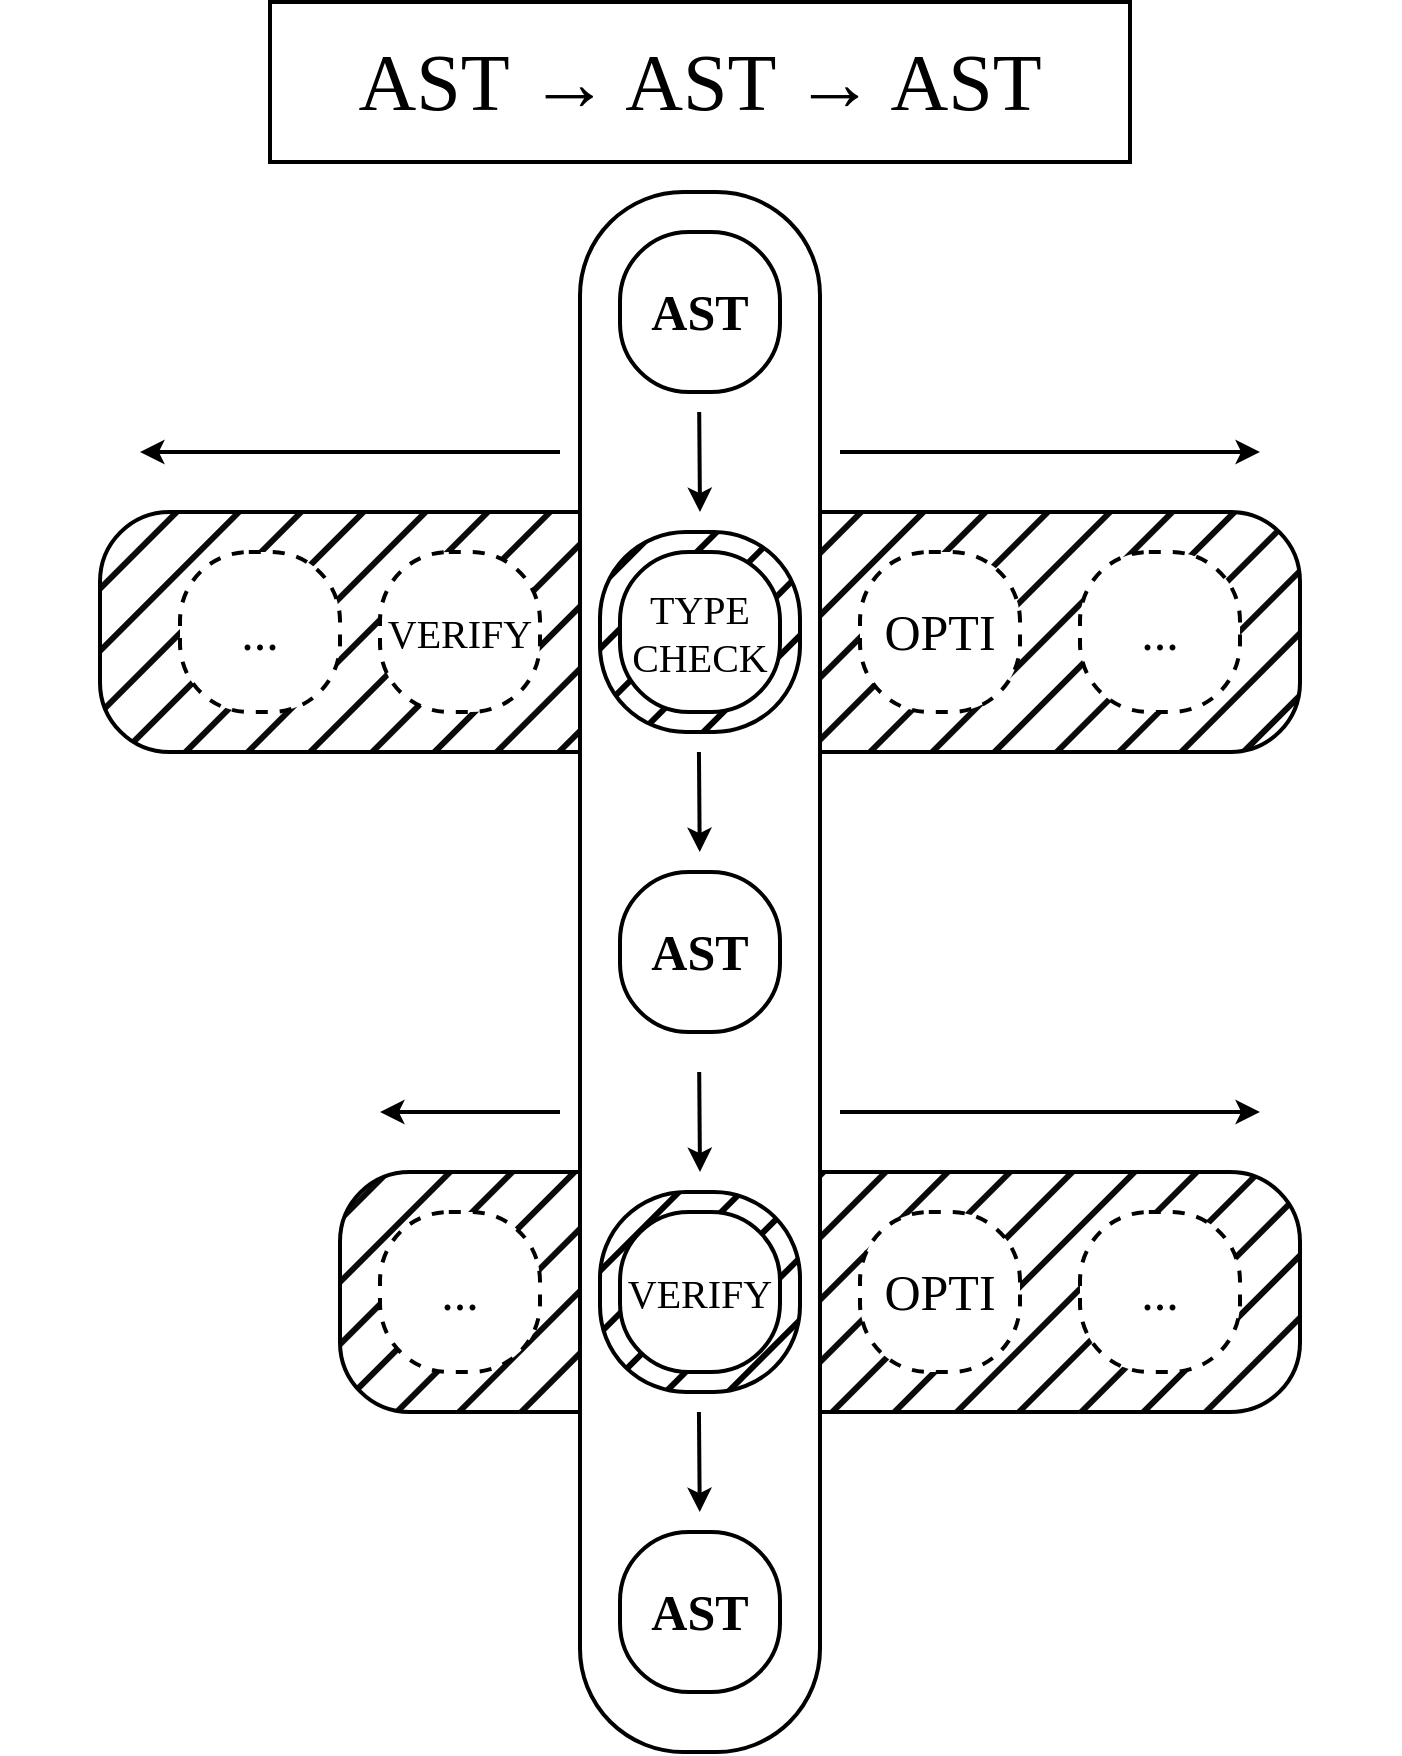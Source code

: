 <mxfile version="20.3.0" type="device"><diagram id="OL9gNWEDaynX6WzCiAtc" name="Page-1"><mxGraphModel dx="1150" dy="1248" grid="1" gridSize="10" guides="1" tooltips="1" connect="1" arrows="1" fold="1" page="1" pageScale="1" pageWidth="827" pageHeight="1169" math="0" shadow="0"><root><mxCell id="0"/><mxCell id="1" parent="0"/><mxCell id="7xXu4-sdQAxt8LPvcEpA-144" value="&lt;font face=&quot;CMU Typewriter Text&quot;&gt;&lt;br&gt;&lt;/font&gt;" style="rounded=1;whiteSpace=wrap;html=1;arcSize=29;fontSize=25;fontStyle=0;strokeWidth=2;spacing=0;spacingBottom=0;fillStyle=hatch;fillColor=#0A0A0A;" vertex="1" parent="1"><mxGeometry x="1180" y="1590" width="480" height="120" as="geometry"/></mxCell><mxCell id="7xXu4-sdQAxt8LPvcEpA-103" value="&lt;font face=&quot;CMU Typewriter Text&quot;&gt;&lt;br&gt;&lt;/font&gt;" style="rounded=1;whiteSpace=wrap;html=1;arcSize=29;fontSize=25;fontStyle=0;strokeWidth=2;spacing=0;spacingBottom=0;fillStyle=hatch;fillColor=#0A0A0A;" vertex="1" parent="1"><mxGeometry x="1060" y="1260" width="600" height="120" as="geometry"/></mxCell><mxCell id="7xXu4-sdQAxt8LPvcEpA-104" value="&lt;font face=&quot;CMU Typewriter Text&quot;&gt;OPTI&lt;br&gt;&lt;/font&gt;" style="rounded=1;whiteSpace=wrap;html=1;arcSize=43;fontSize=25;fontStyle=0;strokeWidth=2;spacing=0;spacingBottom=0;dashed=1;" vertex="1" parent="1"><mxGeometry x="1440" y="1280" width="80" height="80" as="geometry"/></mxCell><mxCell id="7xXu4-sdQAxt8LPvcEpA-105" value="&lt;font face=&quot;CMU Typewriter Text&quot; style=&quot;font-size: 20px;&quot;&gt;VERIFY&lt;br style=&quot;font-size: 20px;&quot;&gt;&lt;/font&gt;" style="rounded=1;whiteSpace=wrap;html=1;arcSize=43;fontSize=20;fontStyle=0;strokeWidth=2;spacing=0;spacingBottom=0;dashed=1;" vertex="1" parent="1"><mxGeometry x="1200" y="1280" width="80" height="80" as="geometry"/></mxCell><mxCell id="7xXu4-sdQAxt8LPvcEpA-108" value="&lt;font face=&quot;CMU Typewriter Text&quot;&gt;PY&lt;br&gt;&lt;/font&gt;" style="rounded=1;whiteSpace=wrap;html=1;arcSize=43;fontSize=25;fontStyle=0;strokeWidth=2;spacing=0;spacingBottom=0;perimeterSpacing=0;sketch=0;glass=0;" vertex="1" parent="1"><mxGeometry x="1320" y="1280" width="80" height="80" as="geometry"/></mxCell><mxCell id="7xXu4-sdQAxt8LPvcEpA-109" value="" style="endArrow=classic;html=1;rounded=0;strokeWidth=2;fontFamily=CMU Serif;fontSize=14;" edge="1" parent="1"><mxGeometry width="50" height="50" relative="1" as="geometry"><mxPoint x="1430" y="1230" as="sourcePoint"/><mxPoint x="1640" y="1230" as="targetPoint"/></mxGeometry></mxCell><mxCell id="7xXu4-sdQAxt8LPvcEpA-111" value="&lt;font face=&quot;CMU Typewriter Text&quot;&gt;&lt;br&gt;&lt;/font&gt;" style="rounded=1;whiteSpace=wrap;html=1;arcSize=43;fontSize=25;fontStyle=0;strokeWidth=2;spacing=0;spacingBottom=0;" vertex="1" parent="1"><mxGeometry x="1300" y="1100" width="120" height="780" as="geometry"/></mxCell><mxCell id="7xXu4-sdQAxt8LPvcEpA-110" value="" style="endArrow=classic;html=1;rounded=0;strokeWidth=2;fontFamily=CMU Serif;fontSize=14;" edge="1" parent="1"><mxGeometry width="50" height="50" relative="1" as="geometry"><mxPoint x="1290" y="1230" as="sourcePoint"/><mxPoint x="1080" y="1230" as="targetPoint"/></mxGeometry></mxCell><mxCell id="7xXu4-sdQAxt8LPvcEpA-112" value="&lt;font face=&quot;CMU Typewriter Text&quot;&gt;AST&lt;br&gt;&lt;/font&gt;" style="rounded=1;whiteSpace=wrap;html=1;arcSize=43;fontSize=25;fontStyle=1;strokeWidth=2;spacing=0;spacingBottom=0;" vertex="1" parent="1"><mxGeometry x="1320" y="1120" width="80" height="80" as="geometry"/></mxCell><mxCell id="7xXu4-sdQAxt8LPvcEpA-113" value="&lt;font face=&quot;CMU Typewriter Text&quot;&gt;PY&lt;br&gt;&lt;/font&gt;" style="rounded=1;whiteSpace=wrap;html=1;arcSize=43;fontSize=25;fontStyle=0;strokeWidth=2;spacing=0;spacingBottom=0;fillStyle=hatch;fillColor=#000000;" vertex="1" parent="1"><mxGeometry x="1310" y="1270" width="100" height="100" as="geometry"/></mxCell><mxCell id="7xXu4-sdQAxt8LPvcEpA-114" value="&lt;font face=&quot;CMU Typewriter Text&quot;&gt;AST&lt;br&gt;&lt;/font&gt;" style="rounded=1;whiteSpace=wrap;html=1;arcSize=43;fontSize=25;fontStyle=1;strokeWidth=2;spacing=0;spacingBottom=0;" vertex="1" parent="1"><mxGeometry x="1320" y="1440" width="80" height="80" as="geometry"/></mxCell><mxCell id="7xXu4-sdQAxt8LPvcEpA-115" value="&lt;font face=&quot;CMU Typewriter Text&quot; style=&quot;font-size: 20px;&quot;&gt;TYPE&lt;br style=&quot;font-size: 20px;&quot;&gt;CHECK&lt;br style=&quot;font-size: 20px;&quot;&gt;&lt;/font&gt;" style="rounded=1;whiteSpace=wrap;html=1;arcSize=43;fontSize=20;fontStyle=0;strokeWidth=2;spacing=0;spacingBottom=0;" vertex="1" parent="1"><mxGeometry x="1320" y="1280" width="80" height="80" as="geometry"/></mxCell><mxCell id="7xXu4-sdQAxt8LPvcEpA-116" value="" style="endArrow=classic;html=1;rounded=0;strokeWidth=2;fontFamily=CMU Serif;fontSize=14;" edge="1" parent="1"><mxGeometry width="50" height="50" relative="1" as="geometry"><mxPoint x="1359.6" y="1210" as="sourcePoint"/><mxPoint x="1360" y="1260" as="targetPoint"/></mxGeometry></mxCell><mxCell id="7xXu4-sdQAxt8LPvcEpA-117" value="" style="endArrow=classic;html=1;rounded=0;strokeWidth=2;fontFamily=CMU Serif;fontSize=14;" edge="1" parent="1"><mxGeometry width="50" height="50" relative="1" as="geometry"><mxPoint x="1359.47" y="1380" as="sourcePoint"/><mxPoint x="1359.87" y="1430" as="targetPoint"/></mxGeometry></mxCell><mxCell id="7xXu4-sdQAxt8LPvcEpA-118" value="&lt;font face=&quot;CMU Typewriter Text&quot;&gt;...&lt;br&gt;&lt;/font&gt;" style="rounded=1;whiteSpace=wrap;html=1;arcSize=43;fontSize=25;fontStyle=0;strokeWidth=2;spacing=0;spacingBottom=0;dashed=1;verticalAlign=middle;" vertex="1" parent="1"><mxGeometry x="1100" y="1280" width="80" height="80" as="geometry"/></mxCell><mxCell id="7xXu4-sdQAxt8LPvcEpA-119" value="&lt;font face=&quot;CMU Typewriter Text&quot;&gt;...&lt;br&gt;&lt;/font&gt;" style="rounded=1;whiteSpace=wrap;html=1;arcSize=43;fontSize=25;fontStyle=0;strokeWidth=2;spacing=0;spacingBottom=0;dashed=1;" vertex="1" parent="1"><mxGeometry x="1550" y="1280" width="80" height="80" as="geometry"/></mxCell><mxCell id="7xXu4-sdQAxt8LPvcEpA-139" value="AST&amp;nbsp;→ AST → AST" style="text;html=1;strokeColor=none;fillColor=none;align=center;verticalAlign=middle;whiteSpace=wrap;rounded=0;glass=0;sketch=0;fillStyle=hatch;strokeWidth=2;fontFamily=CMU Serif;fontSize=40;fontStyle=0" vertex="1" parent="1"><mxGeometry x="1010" y="1030" width="700" height="30" as="geometry"/></mxCell><mxCell id="7xXu4-sdQAxt8LPvcEpA-142" value="" style="rounded=0;whiteSpace=wrap;html=1;glass=0;sketch=0;fillStyle=hatch;strokeWidth=2;fontFamily=CMU Serif;fontSize=40;fillColor=none;" vertex="1" parent="1"><mxGeometry x="1145" y="1005" width="430" height="80" as="geometry"/></mxCell><mxCell id="7xXu4-sdQAxt8LPvcEpA-145" value="&lt;font face=&quot;CMU Typewriter Text&quot;&gt;OPTI&lt;br&gt;&lt;/font&gt;" style="rounded=1;whiteSpace=wrap;html=1;arcSize=43;fontSize=25;fontStyle=0;strokeWidth=2;spacing=0;spacingBottom=0;dashed=1;" vertex="1" parent="1"><mxGeometry x="1440" y="1610" width="80" height="80" as="geometry"/></mxCell><mxCell id="7xXu4-sdQAxt8LPvcEpA-148" value="" style="endArrow=classic;html=1;rounded=0;strokeWidth=2;fontFamily=CMU Serif;fontSize=14;" edge="1" parent="1"><mxGeometry width="50" height="50" relative="1" as="geometry"><mxPoint x="1430" y="1560" as="sourcePoint"/><mxPoint x="1640" y="1560" as="targetPoint"/></mxGeometry></mxCell><mxCell id="7xXu4-sdQAxt8LPvcEpA-149" value="" style="endArrow=classic;html=1;rounded=0;strokeWidth=2;fontFamily=CMU Serif;fontSize=14;" edge="1" parent="1"><mxGeometry width="50" height="50" relative="1" as="geometry"><mxPoint x="1290.0" y="1560" as="sourcePoint"/><mxPoint x="1200" y="1560" as="targetPoint"/></mxGeometry></mxCell><mxCell id="7xXu4-sdQAxt8LPvcEpA-153" value="&lt;font face=&quot;CMU Typewriter Text&quot;&gt;AST&lt;br&gt;&lt;/font&gt;" style="rounded=1;whiteSpace=wrap;html=1;arcSize=43;fontSize=25;fontStyle=1;strokeWidth=2;spacing=0;spacingBottom=0;" vertex="1" parent="1"><mxGeometry x="1320" y="1770" width="80" height="80" as="geometry"/></mxCell><mxCell id="7xXu4-sdQAxt8LPvcEpA-155" value="" style="endArrow=classic;html=1;rounded=0;strokeWidth=2;fontFamily=CMU Serif;fontSize=14;" edge="1" parent="1"><mxGeometry width="50" height="50" relative="1" as="geometry"><mxPoint x="1359.6" y="1540" as="sourcePoint"/><mxPoint x="1360" y="1590" as="targetPoint"/></mxGeometry></mxCell><mxCell id="7xXu4-sdQAxt8LPvcEpA-156" value="" style="endArrow=classic;html=1;rounded=0;strokeWidth=2;fontFamily=CMU Serif;fontSize=14;" edge="1" parent="1"><mxGeometry width="50" height="50" relative="1" as="geometry"><mxPoint x="1359.47" y="1710" as="sourcePoint"/><mxPoint x="1359.87" y="1760" as="targetPoint"/></mxGeometry></mxCell><mxCell id="7xXu4-sdQAxt8LPvcEpA-157" value="&lt;font face=&quot;CMU Typewriter Text&quot;&gt;...&lt;br&gt;&lt;/font&gt;" style="rounded=1;whiteSpace=wrap;html=1;arcSize=43;fontSize=25;fontStyle=0;strokeWidth=2;spacing=0;spacingBottom=0;dashed=1;verticalAlign=middle;" vertex="1" parent="1"><mxGeometry x="1200" y="1610" width="80" height="80" as="geometry"/></mxCell><mxCell id="7xXu4-sdQAxt8LPvcEpA-158" value="&lt;font face=&quot;CMU Typewriter Text&quot;&gt;...&lt;br&gt;&lt;/font&gt;" style="rounded=1;whiteSpace=wrap;html=1;arcSize=43;fontSize=25;fontStyle=0;strokeWidth=2;spacing=0;spacingBottom=0;dashed=1;" vertex="1" parent="1"><mxGeometry x="1550" y="1610" width="80" height="80" as="geometry"/></mxCell><mxCell id="7xXu4-sdQAxt8LPvcEpA-159" value="&lt;font face=&quot;CMU Typewriter Text&quot;&gt;PY&lt;br&gt;&lt;/font&gt;" style="rounded=1;whiteSpace=wrap;html=1;arcSize=43;fontSize=25;fontStyle=0;strokeWidth=2;spacing=0;spacingBottom=0;fillStyle=hatch;fillColor=#000000;" vertex="1" parent="1"><mxGeometry x="1310" y="1600" width="100" height="100" as="geometry"/></mxCell><mxCell id="7xXu4-sdQAxt8LPvcEpA-154" value="&lt;font face=&quot;CMU Typewriter Text&quot; style=&quot;font-size: 20px;&quot;&gt;VERIFY&lt;br style=&quot;font-size: 20px;&quot;&gt;&lt;/font&gt;" style="rounded=1;whiteSpace=wrap;html=1;arcSize=43;fontSize=20;fontStyle=0;strokeWidth=2;spacing=0;spacingBottom=0;" vertex="1" parent="1"><mxGeometry x="1320" y="1610" width="80" height="80" as="geometry"/></mxCell></root></mxGraphModel></diagram></mxfile>
